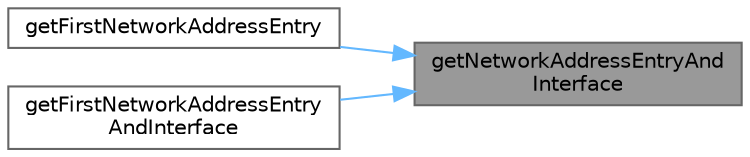 digraph "getNetworkAddressEntryAndInterface"
{
 // LATEX_PDF_SIZE
  bgcolor="transparent";
  edge [fontname=Helvetica,fontsize=10,labelfontname=Helvetica,labelfontsize=10];
  node [fontname=Helvetica,fontsize=10,shape=box,height=0.2,width=0.4];
  rankdir="RL";
  Node1 [id="Node000001",label="getNetworkAddressEntryAnd\lInterface",height=0.2,width=0.4,color="gray40", fillcolor="grey60", style="filled", fontcolor="black",tooltip="获取网络地址条目和接口列表。"];
  Node1 -> Node2 [id="edge1_Node000001_Node000002",dir="back",color="steelblue1",style="solid",tooltip=" "];
  Node2 [id="Node000002",label="getFirstNetworkAddressEntry",height=0.2,width=0.4,color="grey40", fillcolor="white", style="filled",URL="$namespace_j_q_net.html#a938cf299563c8b1edd6c4afbe213c020",tooltip="获取第一个网络地址条目。"];
  Node1 -> Node3 [id="edge2_Node000001_Node000003",dir="back",color="steelblue1",style="solid",tooltip=" "];
  Node3 [id="Node000003",label="getFirstNetworkAddressEntry\lAndInterface",height=0.2,width=0.4,color="grey40", fillcolor="white", style="filled",URL="$namespace_j_q_net.html#ac3dfcd435d29302eb9233a1735974be6",tooltip="获取第一个网络地址条目和接口。"];
}
